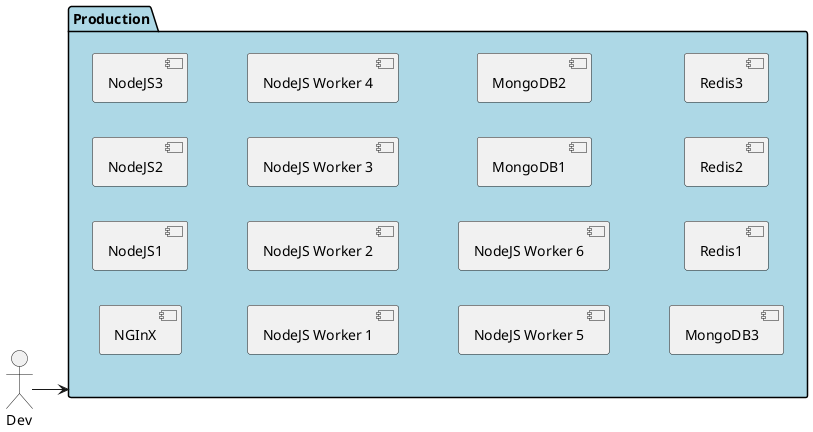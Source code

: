 @startuml

left to right direction

Actor Dev
package "Production" #lightblue {
  component NGInX
  component NodeJS1
  component NodeJS2
  component NodeJS3
  component "NodeJS Worker 1"
  component "NodeJS Worker 2"
  component "NodeJS Worker 3"
  component "NodeJS Worker 4"
  component "NodeJS Worker 5"
  component "NodeJS Worker 6"
  component MongoDB1
  component MongoDB2
  component MongoDB3
  component Redis1
  component Redis2
  component Redis3
}
Dev --> Production

@endum
